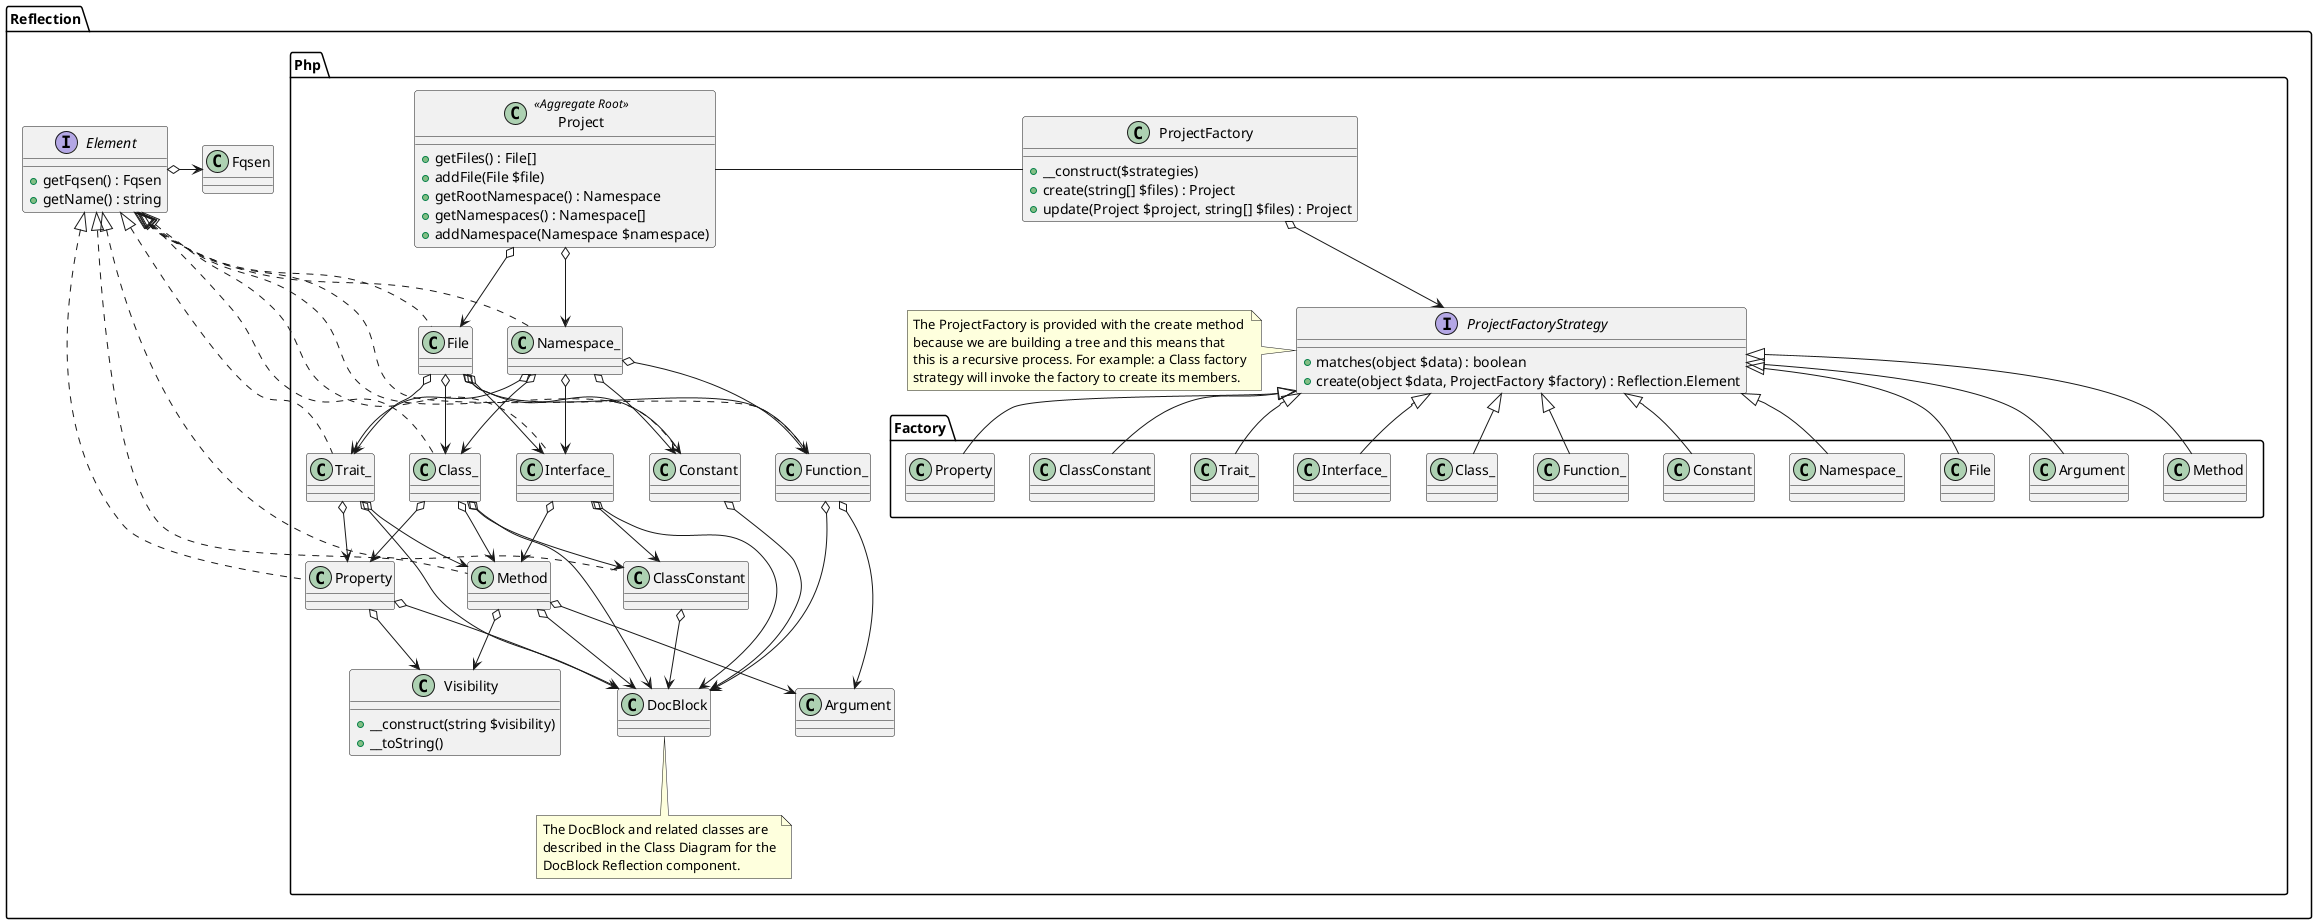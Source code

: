 @startuml

namespace Reflection {
    class Fqsen
    interface Element {
        + getFqsen() : Fqsen
        + getName() : string
    }
    Element o-> Fqsen

    namespace Php {
        class DocBlock
        note bottom
            The DocBlock and related classes are
            described in the Class Diagram for the
            DocBlock Reflection component.
        end note
        class Visibility {
            + __construct(string $visibility)
            + __toString()
        }

        class Project<<Aggregate Root>> {
            + getFiles() : File[]
            + addFile(File $file)
            + getRootNamespace() : Namespace
            + getNamespaces() : Namespace[]
            + addNamespace(Namespace $namespace)
        }
        interface ProjectFactoryStrategy {
            + matches(object $data) : boolean
            + create(object $data, ProjectFactory $factory) : Reflection.Element
        }
        note left
            The ProjectFactory is provided with the create method
            because we are building a tree and this means that
            this is a recursive process. For example: a Class factory
            strategy will invoke the factory to create its members.
        end note
        class ProjectFactory {
            + __construct($strategies)
            + create(string[] $files) : Project
            + update(Project $project, string[] $files) : Project
        }

        class File implements Reflection.Element {
        }
        class Namespace_ implements Reflection.Element {
        }
        class Constant implements Reflection.Element {
        }
        class Function_ implements Reflection.Element {
        }
        class Class_ implements Reflection.Element {
        }
        class Interface_ implements Reflection.Element {
        }
        class Trait_ implements Reflection.Element {
        }
        class ClassConstant implements Reflection.Element {
        }
        class Property implements Reflection.Element {
        }
        class Method implements Reflection.Element {
        }
        class Argument {
        }

        namespace Factory {
            class File {
            }
            class Namespace_ {
            }
            class Constant {
            }
            class Function_ {
            }
            class Class_ {
            }
            class Interface_ {
            }
            class Trait_ {
            }
            class ClassConstant {
            }
            class Property {
            }
            class Method {
            }
            class Argument {
            }
        }
        Project - ProjectFactory
        Project o--> File
        Project o--> Namespace_

        ProjectFactory o--> ProjectFactoryStrategy
        ProjectFactoryStrategy <|-- .Reflection.Php.Factory.File
        ProjectFactoryStrategy <|-- .Reflection.Php.Factory.Namespace_
        ProjectFactoryStrategy <|-- .Reflection.Php.Factory.Constant
        ProjectFactoryStrategy <|-- .Reflection.Php.Factory.Function_
        ProjectFactoryStrategy <|-- .Reflection.Php.Factory.Class_
        ProjectFactoryStrategy <|-- .Reflection.Php.Factory.Interface_
        ProjectFactoryStrategy <|-- .Reflection.Php.Factory.Trait_
        ProjectFactoryStrategy <|-- .Reflection.Php.Factory.ClassConstant
        ProjectFactoryStrategy <|-- .Reflection.Php.Factory.Property
        ProjectFactoryStrategy <|-- .Reflection.Php.Factory.Method
        ProjectFactoryStrategy <|-- .Reflection.Php.Factory.Argument

        File o--> Function_
        File o--> Constant
        File o--> Class_
        File o--> Interface_
        File o--> Trait_

        Namespace_ o--> Function_
        Namespace_ o--> Constant
        Namespace_ o--> Class_
        Namespace_ o--> Interface_
        Namespace_ o--> Trait_

        Class_ o--> Method
        Class_ o--> Property
        Class_ o--> ClassConstant

        Interface_ o--> Method
        Interface_ o--> ClassConstant

        Trait_ o--> Method
        Trait_ o--> Property

        Function_ o--> Argument
        Method o--> Argument

        Class_ o--> .Reflection.Php.DocBlock
        Interface_ o--> .Reflection.Php.DocBlock
        Trait_ o--> .Reflection.Php.DocBlock
        Function_ o--> .Reflection.Php.DocBlock
        Constant o--> .Reflection.Php.DocBlock
        ClassConstant o--> .Reflection.Php.DocBlock
        Property o--> .Reflection.Php.DocBlock
        Method o--> .Reflection.Php.DocBlock

        Method o--> .Reflection.Php.Visibility
        Property o--> .Reflection.Php.Visibility
    }
}

@enduml
